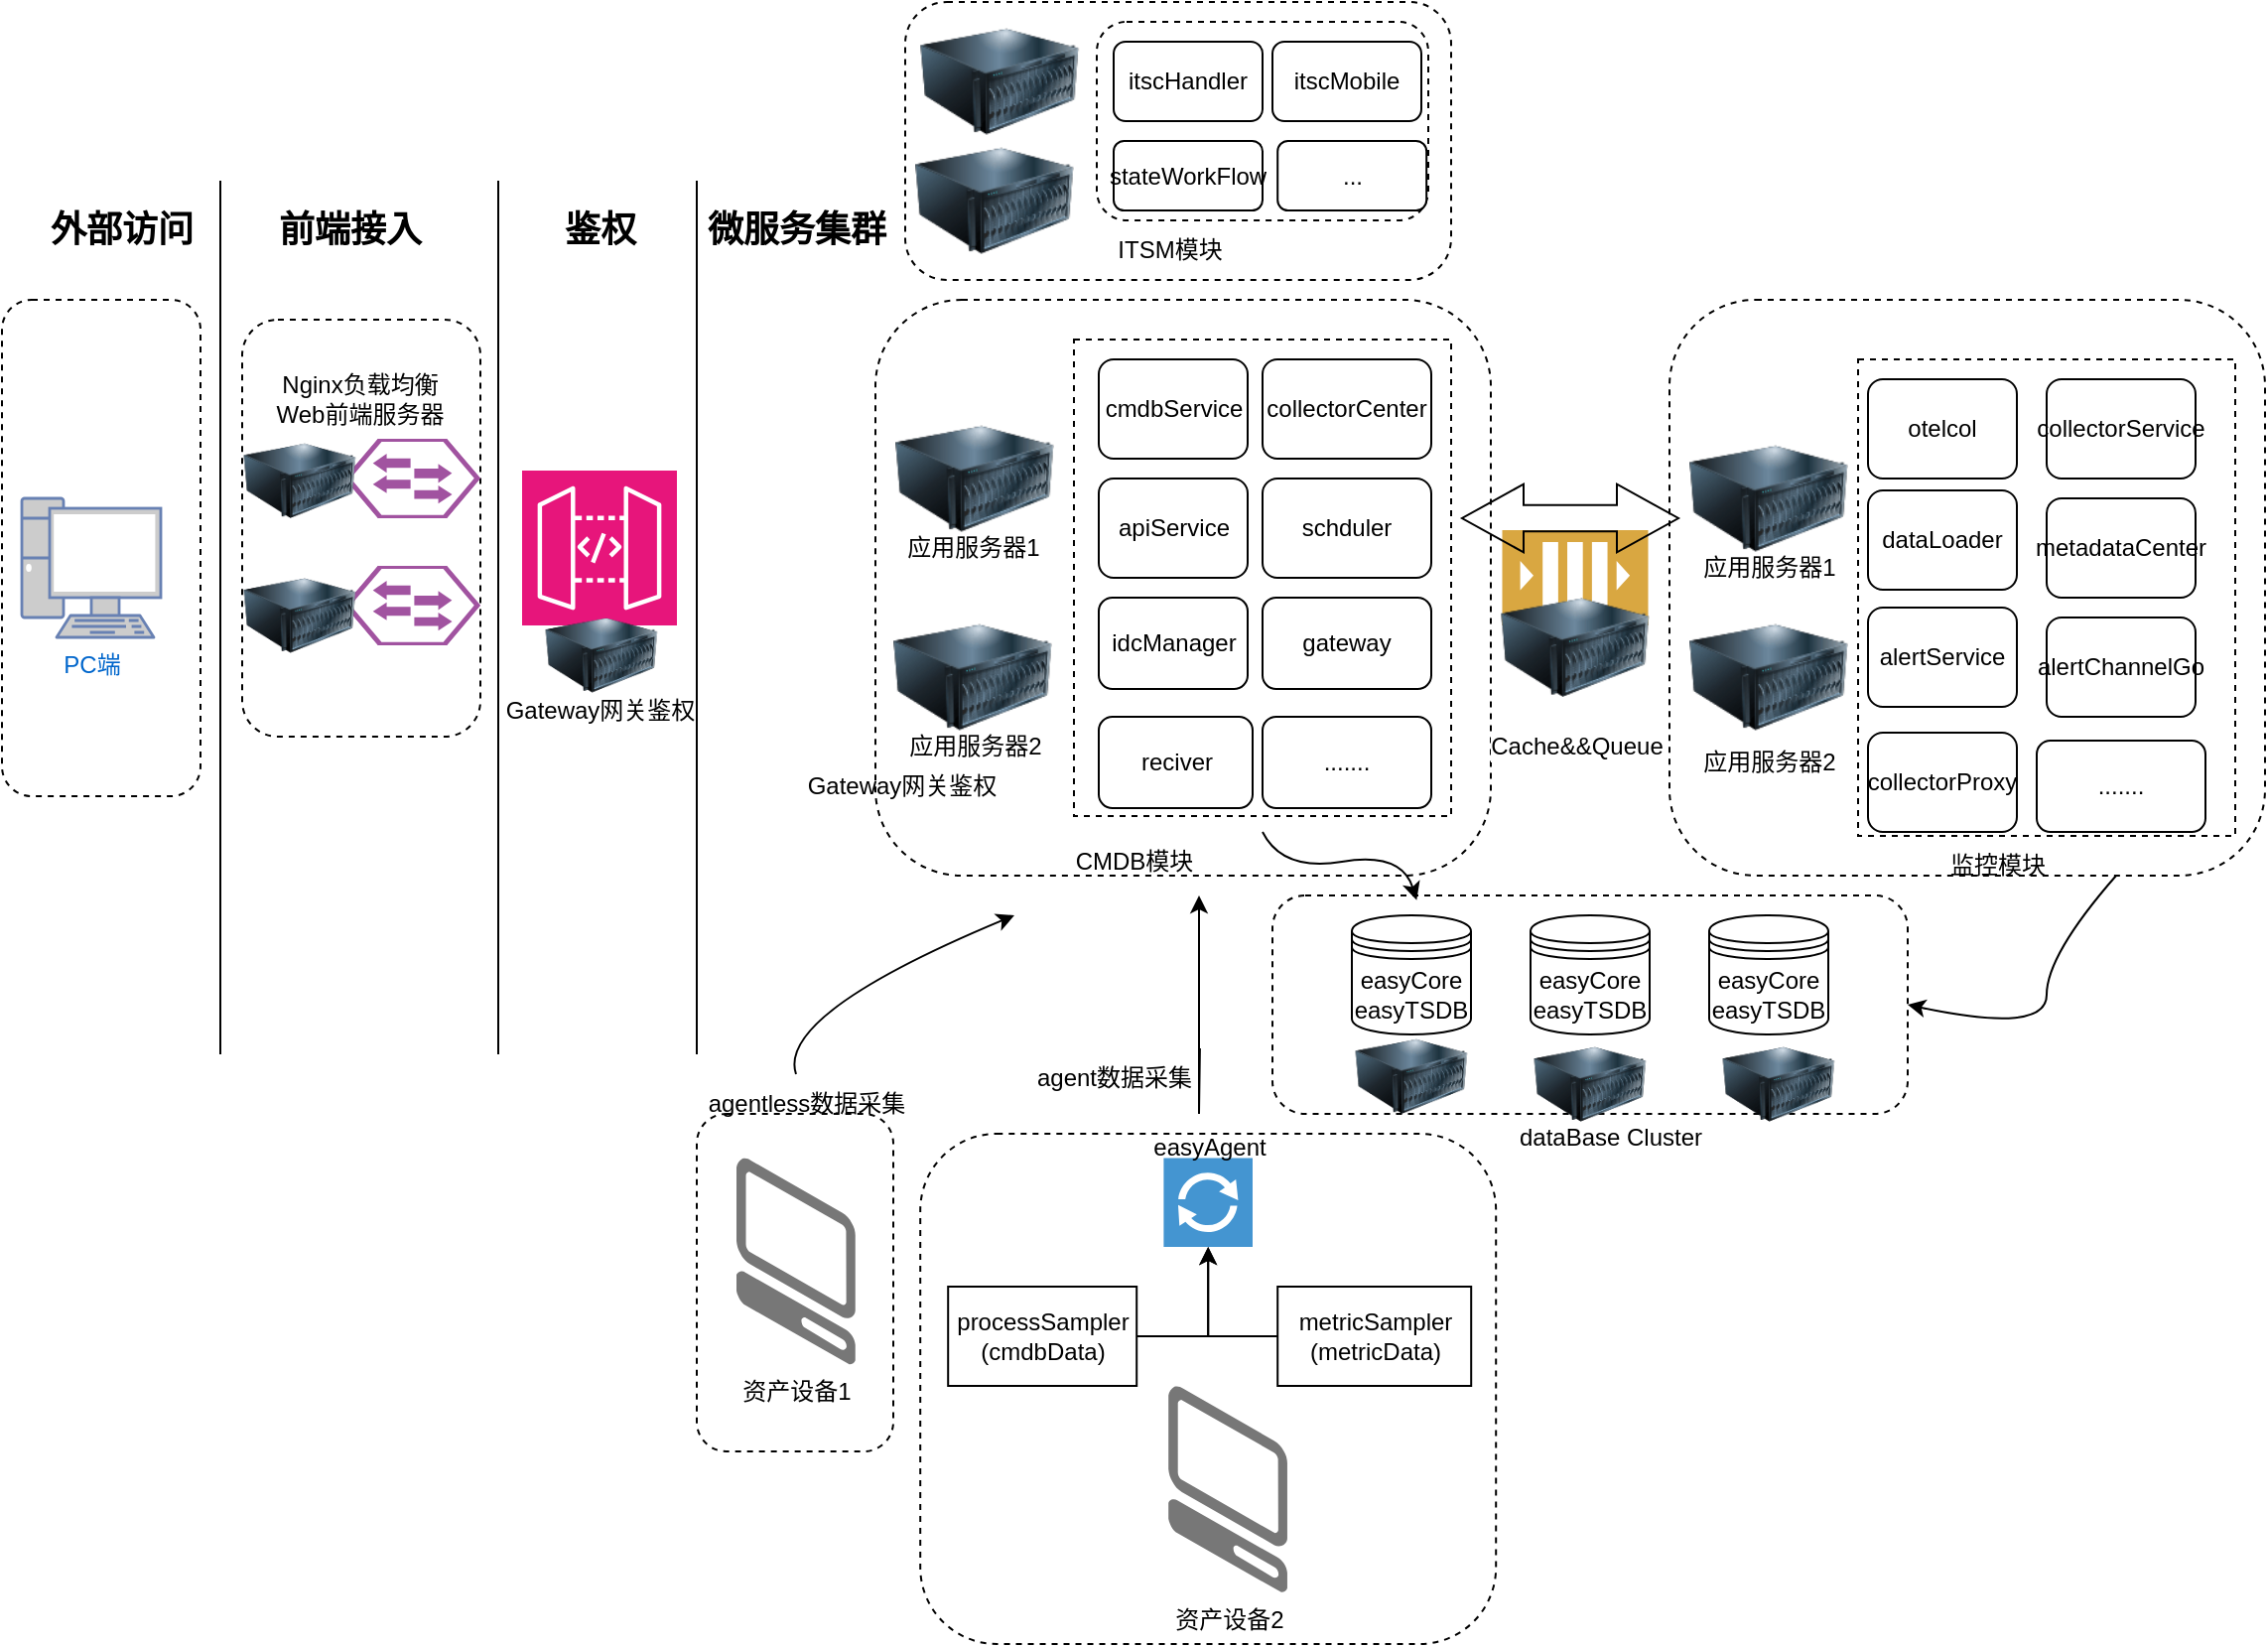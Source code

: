 <mxfile version="24.0.5" type="github">
  <diagram name="第 1 页" id="UEVJXnBHdPSzS9DN39Q3">
    <mxGraphModel dx="1735" dy="1011" grid="1" gridSize="10" guides="1" tooltips="1" connect="1" arrows="1" fold="1" page="1" pageScale="1" pageWidth="1169" pageHeight="1654" math="0" shadow="0">
      <root>
        <mxCell id="0" />
        <mxCell id="1" parent="0" />
        <mxCell id="U64g5x8YHhDghbwO3PD0-74" value="" style="rounded=1;whiteSpace=wrap;html=1;strokeColor=default;align=center;verticalAlign=middle;fontFamily=Helvetica;fontSize=12;fontColor=default;fillColor=default;dashed=1;" vertex="1" parent="1">
          <mxGeometry x="360" y="560" width="99" height="170" as="geometry" />
        </mxCell>
        <mxCell id="U64g5x8YHhDghbwO3PD0-43" value="" style="rounded=1;whiteSpace=wrap;html=1;strokeColor=default;align=center;verticalAlign=middle;fontFamily=Helvetica;fontSize=12;fontColor=default;fillColor=default;dashed=1" vertex="1" parent="1">
          <mxGeometry x="650" y="450" width="320" height="110" as="geometry" />
        </mxCell>
        <mxCell id="Y1PHwbgM20A0MRqoEUd3-15" value="" style="rounded=1;whiteSpace=wrap;html=1;dashed=1;" parent="1" vertex="1">
          <mxGeometry x="131" y="160" width="120" height="210" as="geometry" />
        </mxCell>
        <mxCell id="Y1PHwbgM20A0MRqoEUd3-2" value="" style="rounded=1;whiteSpace=wrap;html=1;dashed=1;" parent="1" vertex="1">
          <mxGeometry x="10" y="150" width="100" height="250" as="geometry" />
        </mxCell>
        <mxCell id="Y1PHwbgM20A0MRqoEUd3-6" value="&lt;b&gt;&lt;font style=&quot;font-size: 18px;&quot;&gt;外部访问&lt;/font&gt;&lt;/b&gt;" style="text;html=1;align=center;verticalAlign=middle;resizable=0;points=[];autosize=1;strokeColor=none;fillColor=none;fontFamily=Helvetica;fontSize=12;fontColor=default;" parent="1" vertex="1">
          <mxGeometry x="20" y="95" width="100" height="40" as="geometry" />
        </mxCell>
        <mxCell id="Y1PHwbgM20A0MRqoEUd3-7" value="PC端" style="fontColor=#0066CC;verticalAlign=top;verticalLabelPosition=bottom;labelPosition=center;align=center;html=1;outlineConnect=0;fillColor=#CCCCCC;strokeColor=#6881B3;gradientColor=none;gradientDirection=north;strokeWidth=2;shape=mxgraph.networks.pc;rounded=0;fontFamily=Helvetica;fontSize=12;" parent="1" vertex="1">
          <mxGeometry x="20" y="250" width="70" height="70" as="geometry" />
        </mxCell>
        <mxCell id="Y1PHwbgM20A0MRqoEUd3-9" value="&lt;b&gt;&lt;font style=&quot;font-size: 18px;&quot;&gt;前端接入&lt;/font&gt;&lt;/b&gt;" style="text;html=1;align=center;verticalAlign=middle;resizable=0;points=[];autosize=1;strokeColor=none;fillColor=none;fontFamily=Helvetica;fontSize=12;fontColor=default;" parent="1" vertex="1">
          <mxGeometry x="135" y="95" width="100" height="40" as="geometry" />
        </mxCell>
        <mxCell id="Y1PHwbgM20A0MRqoEUd3-10" value="" style="rounded=1;whiteSpace=wrap;html=1;dashed=1;verticalLabelPosition=bottom;sketch=0;fillColor=#A153A0;strokeColor=#ffffff;verticalAlign=top;points=[[0,0.5,0],[0.125,0.25,0],[0.25,0,0],[0.5,0,0],[0.75,0,0],[0.875,0.25,0],[1,0.5,0],[0.875,0.75,0],[0.75,1,0],[0.5,1,0],[0.125,0.75,0]];pointerEvents=1;shape=mxgraph.cisco_safe.compositeIcon;bgIcon=mxgraph.cisco_safe.design.blank_device;resIcon=mxgraph.cisco_safe.design.access_switch_2;" parent="1" vertex="1">
          <mxGeometry x="182.5" y="220" width="68.5" height="40" as="geometry" />
        </mxCell>
        <mxCell id="Y1PHwbgM20A0MRqoEUd3-13" value="Nginx负载均衡&lt;br&gt;Web前端服务器" style="text;html=1;align=center;verticalAlign=middle;resizable=0;points=[];autosize=1;strokeColor=none;fillColor=none;fontFamily=Helvetica;fontSize=12;fontColor=default;" parent="1" vertex="1">
          <mxGeometry x="135" y="180" width="110" height="40" as="geometry" />
        </mxCell>
        <mxCell id="Y1PHwbgM20A0MRqoEUd3-18" value="" style="sketch=0;points=[[0,0,0],[0.25,0,0],[0.5,0,0],[0.75,0,0],[1,0,0],[0,1,0],[0.25,1,0],[0.5,1,0],[0.75,1,0],[1,1,0],[0,0.25,0],[0,0.5,0],[0,0.75,0],[1,0.25,0],[1,0.5,0],[1,0.75,0]];outlineConnect=0;fontColor=#232F3E;fillColor=#E7157B;strokeColor=#ffffff;dashed=0;verticalLabelPosition=bottom;verticalAlign=top;align=center;html=1;fontSize=12;fontStyle=0;aspect=fixed;shape=mxgraph.aws4.resourceIcon;resIcon=mxgraph.aws4.api_gateway;rounded=0;fontFamily=Helvetica;" parent="1" vertex="1">
          <mxGeometry x="272" y="236" width="78" height="78" as="geometry" />
        </mxCell>
        <mxCell id="Y1PHwbgM20A0MRqoEUd3-19" value="&lt;span style=&quot;font-size: 18px;&quot;&gt;&lt;b&gt;鉴权&lt;/b&gt;&lt;/span&gt;" style="text;html=1;align=center;verticalAlign=middle;resizable=0;points=[];autosize=1;strokeColor=none;fillColor=none;fontFamily=Helvetica;fontSize=12;fontColor=default;" parent="1" vertex="1">
          <mxGeometry x="281" y="95" width="60" height="40" as="geometry" />
        </mxCell>
        <mxCell id="Y1PHwbgM20A0MRqoEUd3-20" value="Gateway网关鉴权" style="text;html=1;align=center;verticalAlign=middle;resizable=0;points=[];autosize=1;strokeColor=none;fillColor=none;fontFamily=Helvetica;fontSize=12;fontColor=default;" parent="1" vertex="1">
          <mxGeometry x="251" y="342" width="120" height="30" as="geometry" />
        </mxCell>
        <mxCell id="Y1PHwbgM20A0MRqoEUd3-21" value="" style="rounded=1;whiteSpace=wrap;html=1;dashed=1;" parent="1" vertex="1">
          <mxGeometry x="450" y="150" width="310" height="290" as="geometry" />
        </mxCell>
        <mxCell id="U64g5x8YHhDghbwO3PD0-1" value="" style="image;html=1;image=img/lib/clip_art/computers/Server_128x128.png;rounded=0;strokeColor=default;align=center;verticalAlign=middle;fontFamily=Helvetica;fontSize=12;fontColor=default;fillColor=default;" vertex="1" parent="1">
          <mxGeometry x="460" y="200" width="80" height="80" as="geometry" />
        </mxCell>
        <mxCell id="U64g5x8YHhDghbwO3PD0-2" value="" style="image;html=1;image=img/lib/clip_art/computers/Server_128x128.png;rounded=0;strokeColor=default;align=center;verticalAlign=middle;fontFamily=Helvetica;fontSize=12;fontColor=default;fillColor=default;" vertex="1" parent="1">
          <mxGeometry x="459" y="300" width="80" height="80" as="geometry" />
        </mxCell>
        <mxCell id="U64g5x8YHhDghbwO3PD0-3" value="" style="rounded=0;whiteSpace=wrap;html=1;strokeColor=default;align=center;verticalAlign=middle;fontFamily=Helvetica;fontSize=12;fontColor=default;fillColor=default;dashed=1;" vertex="1" parent="1">
          <mxGeometry x="550" y="170" width="190" height="240" as="geometry" />
        </mxCell>
        <mxCell id="U64g5x8YHhDghbwO3PD0-4" value="CMDB模块" style="text;html=1;align=center;verticalAlign=middle;resizable=0;points=[];autosize=1;strokeColor=none;fillColor=none;fontFamily=Helvetica;fontSize=12;fontColor=default;" vertex="1" parent="1">
          <mxGeometry x="540" y="418" width="80" height="30" as="geometry" />
        </mxCell>
        <mxCell id="U64g5x8YHhDghbwO3PD0-5" value="应用服务器2" style="text;html=1;align=center;verticalAlign=middle;resizable=0;points=[];autosize=1;strokeColor=none;fillColor=none;fontFamily=Helvetica;fontSize=12;fontColor=default;" vertex="1" parent="1">
          <mxGeometry x="455" y="360" width="90" height="30" as="geometry" />
        </mxCell>
        <mxCell id="U64g5x8YHhDghbwO3PD0-6" value="应用服务器1" style="text;html=1;align=center;verticalAlign=middle;resizable=0;points=[];autosize=1;strokeColor=none;fillColor=none;fontFamily=Helvetica;fontSize=12;fontColor=default;" vertex="1" parent="1">
          <mxGeometry x="454" y="260" width="90" height="30" as="geometry" />
        </mxCell>
        <mxCell id="U64g5x8YHhDghbwO3PD0-7" value="cmdbService" style="rounded=1;whiteSpace=wrap;html=1;strokeColor=default;align=center;verticalAlign=middle;fontFamily=Helvetica;fontSize=12;fontColor=default;fillColor=default;" vertex="1" parent="1">
          <mxGeometry x="562.5" y="180" width="75" height="50" as="geometry" />
        </mxCell>
        <mxCell id="U64g5x8YHhDghbwO3PD0-8" value="collectorCenter" style="rounded=1;whiteSpace=wrap;html=1;strokeColor=default;align=center;verticalAlign=middle;fontFamily=Helvetica;fontSize=12;fontColor=default;fillColor=default;" vertex="1" parent="1">
          <mxGeometry x="645" y="180" width="85" height="50" as="geometry" />
        </mxCell>
        <mxCell id="U64g5x8YHhDghbwO3PD0-9" value="apiService" style="rounded=1;whiteSpace=wrap;html=1;strokeColor=default;align=center;verticalAlign=middle;fontFamily=Helvetica;fontSize=12;fontColor=default;fillColor=default;" vertex="1" parent="1">
          <mxGeometry x="562.5" y="240" width="75" height="50" as="geometry" />
        </mxCell>
        <mxCell id="U64g5x8YHhDghbwO3PD0-10" value="schduler" style="rounded=1;whiteSpace=wrap;html=1;strokeColor=default;align=center;verticalAlign=middle;fontFamily=Helvetica;fontSize=12;fontColor=default;fillColor=default;" vertex="1" parent="1">
          <mxGeometry x="645" y="240" width="85" height="50" as="geometry" />
        </mxCell>
        <mxCell id="U64g5x8YHhDghbwO3PD0-11" value="idcManager" style="rounded=1;whiteSpace=wrap;html=1;strokeColor=default;align=center;verticalAlign=middle;fontFamily=Helvetica;fontSize=12;fontColor=default;fillColor=default;" vertex="1" parent="1">
          <mxGeometry x="562.5" y="300" width="75" height="46" as="geometry" />
        </mxCell>
        <mxCell id="U64g5x8YHhDghbwO3PD0-12" value="reciver" style="rounded=1;whiteSpace=wrap;html=1;strokeColor=default;align=center;verticalAlign=middle;fontFamily=Helvetica;fontSize=12;fontColor=default;fillColor=default;" vertex="1" parent="1">
          <mxGeometry x="562.5" y="360" width="77.5" height="46" as="geometry" />
        </mxCell>
        <mxCell id="U64g5x8YHhDghbwO3PD0-13" value="gateway" style="rounded=1;whiteSpace=wrap;html=1;strokeColor=default;align=center;verticalAlign=middle;fontFamily=Helvetica;fontSize=12;fontColor=default;fillColor=default;" vertex="1" parent="1">
          <mxGeometry x="645" y="300" width="85" height="46" as="geometry" />
        </mxCell>
        <mxCell id="U64g5x8YHhDghbwO3PD0-18" value="......." style="rounded=1;whiteSpace=wrap;html=1;strokeColor=default;align=center;verticalAlign=middle;fontFamily=Helvetica;fontSize=12;fontColor=default;fillColor=default;" vertex="1" parent="1">
          <mxGeometry x="645" y="360" width="85" height="46" as="geometry" />
        </mxCell>
        <mxCell id="U64g5x8YHhDghbwO3PD0-21" value="" style="rounded=1;whiteSpace=wrap;html=1;strokeColor=default;align=center;verticalAlign=middle;fontFamily=Helvetica;fontSize=12;fontColor=default;fillColor=default;dashed=1;" vertex="1" parent="1">
          <mxGeometry x="472.6" y="570" width="290" height="257" as="geometry" />
        </mxCell>
        <mxCell id="U64g5x8YHhDghbwO3PD0-22" value="" style="pointerEvents=1;shadow=0;dashed=0;html=1;strokeColor=none;fillColor=#4495D1;labelPosition=center;verticalLabelPosition=bottom;verticalAlign=top;align=center;outlineConnect=0;shape=mxgraph.veeam.2d.proxy;rounded=0;fontFamily=Helvetica;fontSize=12;fontColor=default;" vertex="1" parent="1">
          <mxGeometry x="595.2" y="582.2" width="44.8" height="44.8" as="geometry" />
        </mxCell>
        <mxCell id="U64g5x8YHhDghbwO3PD0-30" style="edgeStyle=orthogonalEdgeStyle;rounded=0;orthogonalLoop=1;jettySize=auto;html=1;fontFamily=Helvetica;fontSize=12;fontColor=default;" edge="1" parent="1" source="U64g5x8YHhDghbwO3PD0-24" target="U64g5x8YHhDghbwO3PD0-22">
          <mxGeometry relative="1" as="geometry" />
        </mxCell>
        <mxCell id="U64g5x8YHhDghbwO3PD0-24" value="processSampler&lt;br&gt;(cmdbData)" style="html=1;dashed=0;whiteSpace=wrap;rounded=0;strokeColor=default;align=center;verticalAlign=middle;fontFamily=Helvetica;fontSize=12;fontColor=default;fillColor=default;" vertex="1" parent="1">
          <mxGeometry x="486.6" y="647" width="95" height="50" as="geometry" />
        </mxCell>
        <mxCell id="U64g5x8YHhDghbwO3PD0-31" style="edgeStyle=orthogonalEdgeStyle;rounded=0;orthogonalLoop=1;jettySize=auto;html=1;fontFamily=Helvetica;fontSize=12;fontColor=default;" edge="1" parent="1" source="U64g5x8YHhDghbwO3PD0-25" target="U64g5x8YHhDghbwO3PD0-22">
          <mxGeometry relative="1" as="geometry" />
        </mxCell>
        <mxCell id="U64g5x8YHhDghbwO3PD0-25" value="metricSampler&lt;br&gt;(metricData)" style="html=1;dashed=0;whiteSpace=wrap;rounded=0;strokeColor=default;align=center;verticalAlign=middle;fontFamily=Helvetica;fontSize=12;fontColor=default;fillColor=default;" vertex="1" parent="1">
          <mxGeometry x="652.6" y="647" width="97.5" height="50" as="geometry" />
        </mxCell>
        <mxCell id="U64g5x8YHhDghbwO3PD0-34" value="easyAgent&lt;div&gt;&lt;br&gt;&lt;/div&gt;" style="text;html=1;align=center;verticalAlign=middle;resizable=0;points=[];autosize=1;strokeColor=none;fillColor=none;fontFamily=Helvetica;fontSize=12;fontColor=default;" vertex="1" parent="1">
          <mxGeometry x="577.6" y="563.9" width="80" height="40" as="geometry" />
        </mxCell>
        <mxCell id="U64g5x8YHhDghbwO3PD0-37" value="" style="endArrow=classic;html=1;rounded=0;fontFamily=Helvetica;fontSize=12;fontColor=default;" edge="1" parent="1">
          <mxGeometry width="50" height="50" relative="1" as="geometry">
            <mxPoint x="613.45" y="527" as="sourcePoint" />
            <mxPoint x="613" y="450" as="targetPoint" />
            <Array as="points">
              <mxPoint x="613" y="560" />
            </Array>
          </mxGeometry>
        </mxCell>
        <mxCell id="U64g5x8YHhDghbwO3PD0-38" value="agent数据采集" style="text;html=1;align=center;verticalAlign=middle;resizable=0;points=[];autosize=1;strokeColor=none;fillColor=none;fontFamily=Helvetica;fontSize=12;fontColor=default;" vertex="1" parent="1">
          <mxGeometry x="520" y="527" width="100" height="30" as="geometry" />
        </mxCell>
        <mxCell id="U64g5x8YHhDghbwO3PD0-39" value="easyCore&lt;div&gt;easyTSDB&lt;/div&gt;" style="shape=datastore;whiteSpace=wrap;html=1;rounded=0;strokeColor=default;align=center;verticalAlign=middle;fontFamily=Helvetica;fontSize=12;fontColor=default;fillColor=default;" vertex="1" parent="1">
          <mxGeometry x="690" y="460" width="60" height="60" as="geometry" />
        </mxCell>
        <mxCell id="U64g5x8YHhDghbwO3PD0-40" value="easyCore&lt;div&gt;easyTSDB&lt;/div&gt;" style="shape=datastore;whiteSpace=wrap;html=1;rounded=0;strokeColor=default;align=center;verticalAlign=middle;fontFamily=Helvetica;fontSize=12;fontColor=default;fillColor=default;" vertex="1" parent="1">
          <mxGeometry x="780" y="460" width="60" height="60" as="geometry" />
        </mxCell>
        <mxCell id="U64g5x8YHhDghbwO3PD0-42" value="easyCore&lt;div&gt;easyTSDB&lt;/div&gt;" style="shape=datastore;whiteSpace=wrap;html=1;rounded=0;strokeColor=default;align=center;verticalAlign=middle;fontFamily=Helvetica;fontSize=12;fontColor=default;fillColor=default;" vertex="1" parent="1">
          <mxGeometry x="870" y="460" width="60" height="60" as="geometry" />
        </mxCell>
        <mxCell id="U64g5x8YHhDghbwO3PD0-48" value="" style="rounded=1;whiteSpace=wrap;html=1;dashed=1;" vertex="1" parent="1">
          <mxGeometry x="850" y="150" width="300" height="290" as="geometry" />
        </mxCell>
        <mxCell id="U64g5x8YHhDghbwO3PD0-50" value="" style="image;html=1;image=img/lib/clip_art/computers/Server_128x128.png;rounded=0;strokeColor=default;align=center;verticalAlign=middle;fontFamily=Helvetica;fontSize=12;fontColor=default;fillColor=default;" vertex="1" parent="1">
          <mxGeometry x="860" y="210" width="80" height="80" as="geometry" />
        </mxCell>
        <mxCell id="U64g5x8YHhDghbwO3PD0-51" value="" style="image;html=1;image=img/lib/clip_art/computers/Server_128x128.png;rounded=0;strokeColor=default;align=center;verticalAlign=middle;fontFamily=Helvetica;fontSize=12;fontColor=default;fillColor=default;" vertex="1" parent="1">
          <mxGeometry x="860" y="300" width="80" height="80" as="geometry" />
        </mxCell>
        <mxCell id="U64g5x8YHhDghbwO3PD0-52" value="应用服务器1" style="text;html=1;align=center;verticalAlign=middle;resizable=0;points=[];autosize=1;strokeColor=none;fillColor=none;fontFamily=Helvetica;fontSize=12;fontColor=default;" vertex="1" parent="1">
          <mxGeometry x="855" y="270" width="90" height="30" as="geometry" />
        </mxCell>
        <mxCell id="U64g5x8YHhDghbwO3PD0-53" value="应用服务器2" style="text;html=1;align=center;verticalAlign=middle;resizable=0;points=[];autosize=1;strokeColor=none;fillColor=none;fontFamily=Helvetica;fontSize=12;fontColor=default;" vertex="1" parent="1">
          <mxGeometry x="855" y="368" width="90" height="30" as="geometry" />
        </mxCell>
        <mxCell id="U64g5x8YHhDghbwO3PD0-54" value="监控模块" style="text;html=1;align=center;verticalAlign=middle;resizable=0;points=[];autosize=1;strokeColor=none;fillColor=none;fontFamily=Helvetica;fontSize=12;fontColor=default;" vertex="1" parent="1">
          <mxGeometry x="980" y="420" width="70" height="30" as="geometry" />
        </mxCell>
        <mxCell id="U64g5x8YHhDghbwO3PD0-55" value="" style="rounded=0;whiteSpace=wrap;html=1;strokeColor=default;align=center;verticalAlign=middle;fontFamily=Helvetica;fontSize=12;fontColor=default;fillColor=default;dashed=1;" vertex="1" parent="1">
          <mxGeometry x="945" y="180" width="190" height="240" as="geometry" />
        </mxCell>
        <mxCell id="U64g5x8YHhDghbwO3PD0-56" value="otelcol" style="rounded=1;whiteSpace=wrap;html=1;strokeColor=default;align=center;verticalAlign=middle;fontFamily=Helvetica;fontSize=12;fontColor=default;fillColor=default;" vertex="1" parent="1">
          <mxGeometry x="950" y="190" width="75" height="50" as="geometry" />
        </mxCell>
        <mxCell id="U64g5x8YHhDghbwO3PD0-57" value="collectorService" style="rounded=1;whiteSpace=wrap;html=1;strokeColor=default;align=center;verticalAlign=middle;fontFamily=Helvetica;fontSize=12;fontColor=default;fillColor=default;" vertex="1" parent="1">
          <mxGeometry x="1040" y="190" width="75" height="50" as="geometry" />
        </mxCell>
        <mxCell id="U64g5x8YHhDghbwO3PD0-58" value="dataLoader" style="rounded=1;whiteSpace=wrap;html=1;strokeColor=default;align=center;verticalAlign=middle;fontFamily=Helvetica;fontSize=12;fontColor=default;fillColor=default;" vertex="1" parent="1">
          <mxGeometry x="950" y="246" width="75" height="50" as="geometry" />
        </mxCell>
        <mxCell id="U64g5x8YHhDghbwO3PD0-59" value="metadataCenter" style="rounded=1;whiteSpace=wrap;html=1;strokeColor=default;align=center;verticalAlign=middle;fontFamily=Helvetica;fontSize=12;fontColor=default;fillColor=default;" vertex="1" parent="1">
          <mxGeometry x="1040" y="250" width="75" height="50" as="geometry" />
        </mxCell>
        <mxCell id="U64g5x8YHhDghbwO3PD0-60" value="alertService" style="rounded=1;whiteSpace=wrap;html=1;strokeColor=default;align=center;verticalAlign=middle;fontFamily=Helvetica;fontSize=12;fontColor=default;fillColor=default;" vertex="1" parent="1">
          <mxGeometry x="950" y="305" width="75" height="50" as="geometry" />
        </mxCell>
        <mxCell id="U64g5x8YHhDghbwO3PD0-61" value="alertChannelGo" style="rounded=1;whiteSpace=wrap;html=1;strokeColor=default;align=center;verticalAlign=middle;fontFamily=Helvetica;fontSize=12;fontColor=default;fillColor=default;" vertex="1" parent="1">
          <mxGeometry x="1040" y="310" width="75" height="50" as="geometry" />
        </mxCell>
        <mxCell id="U64g5x8YHhDghbwO3PD0-63" value="collectorProxy" style="rounded=1;whiteSpace=wrap;html=1;strokeColor=default;align=center;verticalAlign=middle;fontFamily=Helvetica;fontSize=12;fontColor=default;fillColor=default;" vertex="1" parent="1">
          <mxGeometry x="950" y="368" width="75" height="50" as="geometry" />
        </mxCell>
        <mxCell id="U64g5x8YHhDghbwO3PD0-64" value="......." style="rounded=1;whiteSpace=wrap;html=1;strokeColor=default;align=center;verticalAlign=middle;fontFamily=Helvetica;fontSize=12;fontColor=default;fillColor=default;" vertex="1" parent="1">
          <mxGeometry x="1035" y="372" width="85" height="46" as="geometry" />
        </mxCell>
        <mxCell id="U64g5x8YHhDghbwO3PD0-66" value="dataBase Cluster" style="text;html=1;align=center;verticalAlign=middle;resizable=0;points=[];autosize=1;strokeColor=none;fillColor=none;fontFamily=Helvetica;fontSize=12;fontColor=default;" vertex="1" parent="1">
          <mxGeometry x="760" y="557" width="120" height="30" as="geometry" />
        </mxCell>
        <mxCell id="U64g5x8YHhDghbwO3PD0-67" value="" style="endArrow=none;html=1;rounded=0;fontFamily=Helvetica;fontSize=15;fontColor=default;fontStyle=1" edge="1" parent="1">
          <mxGeometry width="50" height="50" relative="1" as="geometry">
            <mxPoint x="120" y="110" as="sourcePoint" />
            <mxPoint x="120" y="90" as="targetPoint" />
            <Array as="points">
              <mxPoint x="120" y="530" />
            </Array>
          </mxGeometry>
        </mxCell>
        <mxCell id="U64g5x8YHhDghbwO3PD0-68" value="" style="endArrow=none;html=1;rounded=0;fontFamily=Helvetica;fontSize=15;fontColor=default;fontStyle=1" edge="1" parent="1">
          <mxGeometry width="50" height="50" relative="1" as="geometry">
            <mxPoint x="260" y="110" as="sourcePoint" />
            <mxPoint x="260" y="90" as="targetPoint" />
            <Array as="points">
              <mxPoint x="260" y="530" />
              <mxPoint x="260" y="330" />
            </Array>
          </mxGeometry>
        </mxCell>
        <mxCell id="U64g5x8YHhDghbwO3PD0-70" value="" style="rounded=1;whiteSpace=wrap;html=1;strokeColor=default;align=center;verticalAlign=middle;fontFamily=Helvetica;fontSize=12;fontColor=default;fillColor=default;dashed=1;" vertex="1" parent="1">
          <mxGeometry x="465" width="275" height="140" as="geometry" />
        </mxCell>
        <mxCell id="U64g5x8YHhDghbwO3PD0-71" value="" style="image;html=1;image=img/lib/clip_art/computers/Server_128x128.png;rounded=0;strokeColor=default;align=center;verticalAlign=middle;fontFamily=Helvetica;fontSize=12;fontColor=default;fillColor=default;" vertex="1" parent="1">
          <mxGeometry x="470" y="60" width="80" height="80" as="geometry" />
        </mxCell>
        <mxCell id="U64g5x8YHhDghbwO3PD0-72" value="" style="image;html=1;image=img/lib/clip_art/computers/Server_128x128.png;rounded=0;strokeColor=default;align=center;verticalAlign=middle;fontFamily=Helvetica;fontSize=12;fontColor=default;fillColor=default;" vertex="1" parent="1">
          <mxGeometry x="472.6" width="80" height="80" as="geometry" />
        </mxCell>
        <mxCell id="U64g5x8YHhDghbwO3PD0-73" value="资产设备1" style="verticalLabelPosition=bottom;html=1;verticalAlign=top;strokeWidth=1;align=center;outlineConnect=0;dashed=0;outlineConnect=0;shape=mxgraph.aws3d.client;aspect=fixed;strokeColor=none;fillColor=#777777;rounded=0;fontFamily=Helvetica;fontSize=12;fontColor=default;" vertex="1" parent="1">
          <mxGeometry x="380" y="582.2" width="60" height="104" as="geometry" />
        </mxCell>
        <mxCell id="U64g5x8YHhDghbwO3PD0-75" value="资产设备2" style="verticalLabelPosition=bottom;html=1;verticalAlign=top;strokeWidth=1;align=center;outlineConnect=0;dashed=0;outlineConnect=0;shape=mxgraph.aws3d.client;aspect=fixed;strokeColor=none;fillColor=#777777;rounded=0;fontFamily=Helvetica;fontSize=12;fontColor=default;" vertex="1" parent="1">
          <mxGeometry x="597.6" y="697" width="60" height="104" as="geometry" />
        </mxCell>
        <mxCell id="U64g5x8YHhDghbwO3PD0-79" value="" style="curved=1;endArrow=classic;html=1;rounded=0;fontFamily=Helvetica;fontSize=12;fontColor=default;" edge="1" parent="1" source="U64g5x8YHhDghbwO3PD0-80">
          <mxGeometry width="50" height="50" relative="1" as="geometry">
            <mxPoint x="400" y="560" as="sourcePoint" />
            <mxPoint x="520" y="460" as="targetPoint" />
            <Array as="points">
              <mxPoint x="400" y="510" />
            </Array>
          </mxGeometry>
        </mxCell>
        <mxCell id="U64g5x8YHhDghbwO3PD0-81" value="" style="rounded=1;whiteSpace=wrap;html=1;strokeColor=default;align=center;verticalAlign=middle;fontFamily=Helvetica;fontSize=12;fontColor=default;fillColor=default;dashed=1;" vertex="1" parent="1">
          <mxGeometry x="561.5" y="10" width="167" height="100" as="geometry" />
        </mxCell>
        <mxCell id="U64g5x8YHhDghbwO3PD0-82" value="itscHandler" style="rounded=1;whiteSpace=wrap;html=1;strokeColor=default;align=center;verticalAlign=middle;fontFamily=Helvetica;fontSize=12;fontColor=default;fillColor=default;" vertex="1" parent="1">
          <mxGeometry x="570" y="20" width="75" height="40" as="geometry" />
        </mxCell>
        <mxCell id="U64g5x8YHhDghbwO3PD0-83" value="itscMobile" style="rounded=1;whiteSpace=wrap;html=1;strokeColor=default;align=center;verticalAlign=middle;fontFamily=Helvetica;fontSize=12;fontColor=default;fillColor=default;" vertex="1" parent="1">
          <mxGeometry x="650" y="20" width="75" height="40" as="geometry" />
        </mxCell>
        <mxCell id="U64g5x8YHhDghbwO3PD0-84" value="stateWorkFlow" style="rounded=1;whiteSpace=wrap;html=1;strokeColor=default;align=center;verticalAlign=middle;fontFamily=Helvetica;fontSize=12;fontColor=default;fillColor=default;" vertex="1" parent="1">
          <mxGeometry x="570" y="70" width="75" height="35" as="geometry" />
        </mxCell>
        <mxCell id="U64g5x8YHhDghbwO3PD0-85" value="..." style="rounded=1;whiteSpace=wrap;html=1;strokeColor=default;align=center;verticalAlign=middle;fontFamily=Helvetica;fontSize=12;fontColor=default;fillColor=default;" vertex="1" parent="1">
          <mxGeometry x="652.6" y="70" width="75" height="35" as="geometry" />
        </mxCell>
        <mxCell id="U64g5x8YHhDghbwO3PD0-86" value="" style="image;html=1;image=img/lib/clip_art/computers/Server_128x128.png;rounded=0;strokeColor=default;align=center;verticalAlign=middle;fontFamily=Helvetica;fontSize=12;fontColor=default;fillColor=default;" vertex="1" parent="1">
          <mxGeometry x="680" y="522.2" width="80" height="37.8" as="geometry" />
        </mxCell>
        <mxCell id="U64g5x8YHhDghbwO3PD0-88" value="" style="image;html=1;image=img/lib/clip_art/computers/Server_128x128.png;rounded=0;strokeColor=default;align=center;verticalAlign=middle;fontFamily=Helvetica;fontSize=12;fontColor=default;fillColor=default;" vertex="1" parent="1">
          <mxGeometry x="770" y="526.1" width="80" height="37.8" as="geometry" />
        </mxCell>
        <mxCell id="U64g5x8YHhDghbwO3PD0-89" value="" style="image;html=1;image=img/lib/clip_art/computers/Server_128x128.png;rounded=0;strokeColor=default;align=center;verticalAlign=middle;fontFamily=Helvetica;fontSize=12;fontColor=default;fillColor=default;" vertex="1" parent="1">
          <mxGeometry x="865" y="526.1" width="80" height="37.8" as="geometry" />
        </mxCell>
        <mxCell id="U64g5x8YHhDghbwO3PD0-91" value="ITSM模块" style="text;html=1;align=center;verticalAlign=middle;resizable=0;points=[];autosize=1;strokeColor=none;fillColor=none;fontFamily=Helvetica;fontSize=12;fontColor=default;" vertex="1" parent="1">
          <mxGeometry x="557.5" y="110" width="80" height="30" as="geometry" />
        </mxCell>
        <mxCell id="U64g5x8YHhDghbwO3PD0-93" value="" style="image;html=1;image=img/lib/clip_art/computers/Server_128x128.png;rounded=0;strokeColor=default;align=center;verticalAlign=middle;fontFamily=Helvetica;fontSize=12;fontColor=default;fillColor=default;" vertex="1" parent="1">
          <mxGeometry x="120" y="222.2" width="80" height="37.8" as="geometry" />
        </mxCell>
        <mxCell id="U64g5x8YHhDghbwO3PD0-94" value="" style="endArrow=none;html=1;rounded=0;fontFamily=Helvetica;fontSize=15;fontColor=default;fontStyle=1" edge="1" parent="1">
          <mxGeometry width="50" height="50" relative="1" as="geometry">
            <mxPoint x="360" y="110" as="sourcePoint" />
            <mxPoint x="360" y="90" as="targetPoint" />
            <Array as="points">
              <mxPoint x="360" y="530" />
              <mxPoint x="360" y="330" />
            </Array>
          </mxGeometry>
        </mxCell>
        <mxCell id="U64g5x8YHhDghbwO3PD0-80" value="agentless数据采集" style="text;html=1;align=center;verticalAlign=middle;resizable=0;points=[];autosize=1;strokeColor=none;fillColor=none;fontFamily=Helvetica;fontSize=12;fontColor=default;" vertex="1" parent="1">
          <mxGeometry x="355" y="540" width="120" height="30" as="geometry" />
        </mxCell>
        <mxCell id="U64g5x8YHhDghbwO3PD0-96" value="&lt;span style=&quot;font-size: 18px;&quot;&gt;&lt;b&gt;微服务集群&lt;/b&gt;&lt;/span&gt;" style="text;html=1;align=center;verticalAlign=middle;resizable=0;points=[];autosize=1;strokeColor=none;fillColor=none;fontFamily=Helvetica;fontSize=12;fontColor=default;" vertex="1" parent="1">
          <mxGeometry x="355" y="95" width="110" height="40" as="geometry" />
        </mxCell>
        <mxCell id="U64g5x8YHhDghbwO3PD0-100" value="" style="rounded=1;whiteSpace=wrap;html=1;dashed=1;verticalLabelPosition=bottom;sketch=0;fillColor=#A153A0;strokeColor=#ffffff;verticalAlign=top;points=[[0,0.5,0],[0.125,0.25,0],[0.25,0,0],[0.5,0,0],[0.75,0,0],[0.875,0.25,0],[1,0.5,0],[0.875,0.75,0],[0.75,1,0],[0.5,1,0],[0.125,0.75,0]];pointerEvents=1;shape=mxgraph.cisco_safe.compositeIcon;bgIcon=mxgraph.cisco_safe.design.blank_device;resIcon=mxgraph.cisco_safe.design.access_switch_2;" vertex="1" parent="1">
          <mxGeometry x="182.5" y="284" width="68.5" height="40" as="geometry" />
        </mxCell>
        <mxCell id="U64g5x8YHhDghbwO3PD0-99" value="" style="image;html=1;image=img/lib/clip_art/computers/Server_128x128.png;rounded=0;strokeColor=default;align=center;verticalAlign=middle;fontFamily=Helvetica;fontSize=12;fontColor=default;fillColor=default;" vertex="1" parent="1">
          <mxGeometry x="120" y="290" width="80" height="37.8" as="geometry" />
        </mxCell>
        <mxCell id="U64g5x8YHhDghbwO3PD0-101" value="Gateway网关鉴权" style="text;html=1;align=center;verticalAlign=middle;resizable=0;points=[];autosize=1;strokeColor=none;fillColor=none;fontFamily=Helvetica;fontSize=12;fontColor=default;" vertex="1" parent="1">
          <mxGeometry x="403" y="380" width="120" height="30" as="geometry" />
        </mxCell>
        <mxCell id="U64g5x8YHhDghbwO3PD0-102" value="" style="image;html=1;image=img/lib/clip_art/computers/Server_128x128.png;rounded=0;strokeColor=default;align=center;verticalAlign=middle;fontFamily=Helvetica;fontSize=12;fontColor=default;fillColor=default;" vertex="1" parent="1">
          <mxGeometry x="272" y="310" width="80" height="37.8" as="geometry" />
        </mxCell>
        <mxCell id="U64g5x8YHhDghbwO3PD0-104" value="" style="outlineConnect=0;dashed=0;verticalLabelPosition=bottom;verticalAlign=top;align=center;html=1;shape=mxgraph.aws3.queue;fillColor=#D9A741;gradientColor=none;rounded=0;strokeColor=default;fontFamily=Helvetica;fontSize=12;fontColor=default;" vertex="1" parent="1">
          <mxGeometry x="765.75" y="266" width="73.5" height="48" as="geometry" />
        </mxCell>
        <mxCell id="U64g5x8YHhDghbwO3PD0-103" value="Cache&amp;amp;&amp;amp;Queue" style="image;html=1;image=img/lib/clip_art/computers/Server_128x128.png;rounded=0;strokeColor=default;align=center;verticalAlign=middle;fontFamily=Helvetica;fontSize=12;fontColor=default;fillColor=default;" vertex="1" parent="1">
          <mxGeometry x="762.5" y="300" width="80" height="50" as="geometry" />
        </mxCell>
        <mxCell id="U64g5x8YHhDghbwO3PD0-105" value="" style="curved=1;endArrow=classic;html=1;rounded=0;fontFamily=Helvetica;fontSize=12;fontColor=default;entryX=1;entryY=0.5;entryDx=0;entryDy=0;exitX=0.75;exitY=1;exitDx=0;exitDy=0;" edge="1" parent="1" source="U64g5x8YHhDghbwO3PD0-48" target="U64g5x8YHhDghbwO3PD0-43">
          <mxGeometry width="50" height="50" relative="1" as="geometry">
            <mxPoint x="1020" y="540" as="sourcePoint" />
            <mxPoint x="1070" y="490" as="targetPoint" />
            <Array as="points">
              <mxPoint x="1040" y="480" />
              <mxPoint x="1040" y="520" />
            </Array>
          </mxGeometry>
        </mxCell>
        <mxCell id="U64g5x8YHhDghbwO3PD0-107" value="" style="curved=1;endArrow=classic;html=1;rounded=0;fontFamily=Helvetica;fontSize=12;fontColor=default;entryX=0.544;entryY=-0.128;entryDx=0;entryDy=0;entryPerimeter=0;" edge="1" parent="1" target="U64g5x8YHhDghbwO3PD0-39">
          <mxGeometry width="50" height="50" relative="1" as="geometry">
            <mxPoint x="645" y="418" as="sourcePoint" />
            <mxPoint x="745" y="488" as="targetPoint" />
            <Array as="points">
              <mxPoint x="655" y="438" />
              <mxPoint x="715" y="428" />
            </Array>
          </mxGeometry>
        </mxCell>
        <mxCell id="U64g5x8YHhDghbwO3PD0-109" value="" style="shape=flexArrow;endArrow=classic;startArrow=classic;html=1;rounded=0;fontFamily=Helvetica;fontSize=12;fontColor=default;width=13.333;startSize=10;endSize=10;" edge="1" parent="1">
          <mxGeometry width="100" height="100" relative="1" as="geometry">
            <mxPoint x="745" y="260" as="sourcePoint" />
            <mxPoint x="855" y="260" as="targetPoint" />
          </mxGeometry>
        </mxCell>
      </root>
    </mxGraphModel>
  </diagram>
</mxfile>
